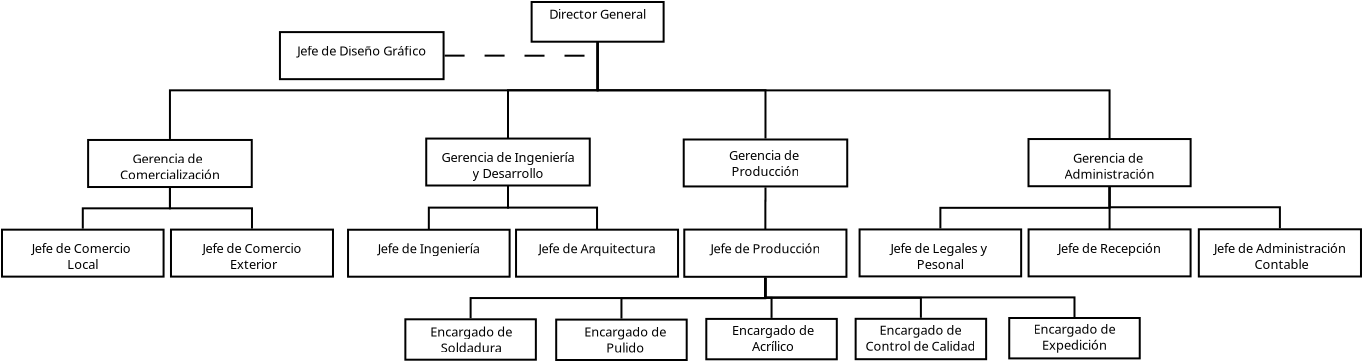 <?xml version="1.0" encoding="UTF-8"?>
<dia:diagram xmlns:dia="http://www.lysator.liu.se/~alla/dia/">
  <dia:layer name="Fondo" visible="true" active="true">
    <dia:object type="Standard - Box" version="0" id="O0">
      <dia:attribute name="obj_pos">
        <dia:point val="24.7,-28.785"/>
      </dia:attribute>
      <dia:attribute name="obj_bb">
        <dia:rectangle val="24.65,-28.835;31.35,-26.75"/>
      </dia:attribute>
      <dia:attribute name="elem_corner">
        <dia:point val="24.7,-28.785"/>
      </dia:attribute>
      <dia:attribute name="elem_width">
        <dia:real val="6.6"/>
      </dia:attribute>
      <dia:attribute name="elem_height">
        <dia:real val="1.985"/>
      </dia:attribute>
      <dia:attribute name="show_background">
        <dia:boolean val="true"/>
      </dia:attribute>
    </dia:object>
    <dia:object type="Standard - Text" version="1" id="O1">
      <dia:attribute name="obj_pos">
        <dia:point val="28,-27.793"/>
      </dia:attribute>
      <dia:attribute name="obj_bb">
        <dia:rectangle val="28,-28.387;28,-27.64"/>
      </dia:attribute>
      <dia:attribute name="text">
        <dia:composite type="text">
          <dia:attribute name="string">
            <dia:string>##</dia:string>
          </dia:attribute>
          <dia:attribute name="font">
            <dia:font family="sans" style="0" name="Helvetica"/>
          </dia:attribute>
          <dia:attribute name="height">
            <dia:real val="0.8"/>
          </dia:attribute>
          <dia:attribute name="pos">
            <dia:point val="28,-27.793"/>
          </dia:attribute>
          <dia:attribute name="color">
            <dia:color val="#000000"/>
          </dia:attribute>
          <dia:attribute name="alignment">
            <dia:enum val="0"/>
          </dia:attribute>
        </dia:composite>
      </dia:attribute>
      <dia:attribute name="valign">
        <dia:enum val="3"/>
      </dia:attribute>
      <dia:connections>
        <dia:connection handle="0" to="O0" connection="8"/>
      </dia:connections>
    </dia:object>
    <dia:object type="Standard - Text" version="1" id="O2">
      <dia:attribute name="obj_pos">
        <dia:point val="28,-27.793"/>
      </dia:attribute>
      <dia:attribute name="obj_bb">
        <dia:rectangle val="28,-28.387;28,-27.64"/>
      </dia:attribute>
      <dia:attribute name="text">
        <dia:composite type="text">
          <dia:attribute name="string">
            <dia:string>##</dia:string>
          </dia:attribute>
          <dia:attribute name="font">
            <dia:font family="sans" style="0" name="Helvetica"/>
          </dia:attribute>
          <dia:attribute name="height">
            <dia:real val="0.8"/>
          </dia:attribute>
          <dia:attribute name="pos">
            <dia:point val="28,-27.793"/>
          </dia:attribute>
          <dia:attribute name="color">
            <dia:color val="#000000"/>
          </dia:attribute>
          <dia:attribute name="alignment">
            <dia:enum val="0"/>
          </dia:attribute>
        </dia:composite>
      </dia:attribute>
      <dia:attribute name="valign">
        <dia:enum val="3"/>
      </dia:attribute>
      <dia:connections>
        <dia:connection handle="0" to="O0" connection="8"/>
      </dia:connections>
    </dia:object>
    <dia:object type="Standard - Box" version="0" id="O3">
      <dia:attribute name="obj_pos">
        <dia:point val="2.525,-21.887"/>
      </dia:attribute>
      <dia:attribute name="obj_bb">
        <dia:rectangle val="2.475,-21.938;10.757,-19.485"/>
      </dia:attribute>
      <dia:attribute name="elem_corner">
        <dia:point val="2.525,-21.887"/>
      </dia:attribute>
      <dia:attribute name="elem_width">
        <dia:real val="8.182"/>
      </dia:attribute>
      <dia:attribute name="elem_height">
        <dia:real val="2.353"/>
      </dia:attribute>
      <dia:attribute name="show_background">
        <dia:boolean val="true"/>
      </dia:attribute>
    </dia:object>
    <dia:object type="Standard - Box" version="0" id="O4">
      <dia:attribute name="obj_pos">
        <dia:point val="19.431,-21.957"/>
      </dia:attribute>
      <dia:attribute name="obj_bb">
        <dia:rectangle val="19.381,-22.008;27.657,-19.561"/>
      </dia:attribute>
      <dia:attribute name="elem_corner">
        <dia:point val="19.431,-21.957"/>
      </dia:attribute>
      <dia:attribute name="elem_width">
        <dia:real val="8.176"/>
      </dia:attribute>
      <dia:attribute name="elem_height">
        <dia:real val="2.347"/>
      </dia:attribute>
      <dia:attribute name="show_background">
        <dia:boolean val="true"/>
      </dia:attribute>
    </dia:object>
    <dia:object type="Standard - Box" version="0" id="O5">
      <dia:attribute name="obj_pos">
        <dia:point val="49.544,-21.933"/>
      </dia:attribute>
      <dia:attribute name="obj_bb">
        <dia:rectangle val="49.494,-21.983;57.7,-19.523"/>
      </dia:attribute>
      <dia:attribute name="elem_corner">
        <dia:point val="49.544,-21.933"/>
      </dia:attribute>
      <dia:attribute name="elem_width">
        <dia:real val="8.106"/>
      </dia:attribute>
      <dia:attribute name="elem_height">
        <dia:real val="2.359"/>
      </dia:attribute>
      <dia:attribute name="show_background">
        <dia:boolean val="true"/>
      </dia:attribute>
    </dia:object>
    <dia:object type="Standard - Text" version="1" id="O6">
      <dia:attribute name="obj_pos">
        <dia:point val="6.616,-20.711"/>
      </dia:attribute>
      <dia:attribute name="obj_bb">
        <dia:rectangle val="3.897,-21.306;9.335,-19.759"/>
      </dia:attribute>
      <dia:attribute name="text">
        <dia:composite type="text">
          <dia:attribute name="string">
            <dia:string>#Gerencia de 
Comercialización#</dia:string>
          </dia:attribute>
          <dia:attribute name="font">
            <dia:font family="sans" style="0" name="Helvetica"/>
          </dia:attribute>
          <dia:attribute name="height">
            <dia:real val="0.8"/>
          </dia:attribute>
          <dia:attribute name="pos">
            <dia:point val="6.616,-20.711"/>
          </dia:attribute>
          <dia:attribute name="color">
            <dia:color val="#000000"/>
          </dia:attribute>
          <dia:attribute name="alignment">
            <dia:enum val="1"/>
          </dia:attribute>
        </dia:composite>
      </dia:attribute>
      <dia:attribute name="valign">
        <dia:enum val="3"/>
      </dia:attribute>
      <dia:connections>
        <dia:connection handle="0" to="O3" connection="8"/>
      </dia:connections>
    </dia:object>
    <dia:object type="Standard - ZigZagLine" version="1" id="O7">
      <dia:attribute name="obj_pos">
        <dia:point val="28,-26.8"/>
      </dia:attribute>
      <dia:attribute name="obj_bb">
        <dia:rectangle val="6.566,-26.85;28.05,-21.888"/>
      </dia:attribute>
      <dia:attribute name="orth_points">
        <dia:point val="28,-26.8"/>
        <dia:point val="28,-24.369"/>
        <dia:point val="6.616,-24.369"/>
        <dia:point val="6.616,-21.938"/>
      </dia:attribute>
      <dia:attribute name="orth_orient">
        <dia:enum val="1"/>
        <dia:enum val="0"/>
        <dia:enum val="1"/>
      </dia:attribute>
      <dia:attribute name="autorouting">
        <dia:boolean val="true"/>
      </dia:attribute>
      <dia:connections>
        <dia:connection handle="0" to="O0" connection="6"/>
        <dia:connection handle="1" to="O3" connection="8"/>
      </dia:connections>
    </dia:object>
    <dia:object type="Standard - Text" version="1" id="O8">
      <dia:attribute name="obj_pos">
        <dia:point val="23.519,-20.784"/>
      </dia:attribute>
      <dia:attribute name="obj_bb">
        <dia:rectangle val="19.881,-21.379;27.157,-19.832"/>
      </dia:attribute>
      <dia:attribute name="text">
        <dia:composite type="text">
          <dia:attribute name="string">
            <dia:string>#Gerencia de Ingeniería
y Desarrollo#</dia:string>
          </dia:attribute>
          <dia:attribute name="font">
            <dia:font family="sans" style="0" name="Helvetica"/>
          </dia:attribute>
          <dia:attribute name="height">
            <dia:real val="0.8"/>
          </dia:attribute>
          <dia:attribute name="pos">
            <dia:point val="23.519,-20.784"/>
          </dia:attribute>
          <dia:attribute name="color">
            <dia:color val="#000000"/>
          </dia:attribute>
          <dia:attribute name="alignment">
            <dia:enum val="1"/>
          </dia:attribute>
        </dia:composite>
      </dia:attribute>
      <dia:attribute name="valign">
        <dia:enum val="3"/>
      </dia:attribute>
      <dia:connections>
        <dia:connection handle="0" to="O4" connection="8"/>
      </dia:connections>
    </dia:object>
    <dia:object type="Standard - Text" version="1" id="O9">
      <dia:attribute name="obj_pos">
        <dia:point val="53.597,-20.753"/>
      </dia:attribute>
      <dia:attribute name="obj_bb">
        <dia:rectangle val="51.206,-21.348;55.988,-19.8"/>
      </dia:attribute>
      <dia:attribute name="text">
        <dia:composite type="text">
          <dia:attribute name="string">
            <dia:string>#Gerencia de 
Administración#</dia:string>
          </dia:attribute>
          <dia:attribute name="font">
            <dia:font family="sans" style="0" name="Helvetica"/>
          </dia:attribute>
          <dia:attribute name="height">
            <dia:real val="0.8"/>
          </dia:attribute>
          <dia:attribute name="pos">
            <dia:point val="53.597,-20.753"/>
          </dia:attribute>
          <dia:attribute name="color">
            <dia:color val="#000000"/>
          </dia:attribute>
          <dia:attribute name="alignment">
            <dia:enum val="1"/>
          </dia:attribute>
        </dia:composite>
      </dia:attribute>
      <dia:attribute name="valign">
        <dia:enum val="3"/>
      </dia:attribute>
      <dia:connections>
        <dia:connection handle="0" to="O5" connection="8"/>
      </dia:connections>
    </dia:object>
    <dia:object type="Standard - ZigZagLine" version="1" id="O10">
      <dia:attribute name="obj_pos">
        <dia:point val="28,-26.8"/>
      </dia:attribute>
      <dia:attribute name="obj_bb">
        <dia:rectangle val="23.469,-26.85;28.05,-21.907"/>
      </dia:attribute>
      <dia:attribute name="orth_points">
        <dia:point val="28,-26.8"/>
        <dia:point val="28,-24.375"/>
        <dia:point val="23.519,-24.375"/>
        <dia:point val="23.519,-21.957"/>
      </dia:attribute>
      <dia:attribute name="orth_orient">
        <dia:enum val="1"/>
        <dia:enum val="0"/>
        <dia:enum val="1"/>
      </dia:attribute>
      <dia:attribute name="autorouting">
        <dia:boolean val="false"/>
      </dia:attribute>
      <dia:connections>
        <dia:connection handle="0" to="O0" connection="6"/>
        <dia:connection handle="1" to="O4" connection="1"/>
      </dia:connections>
    </dia:object>
    <dia:object type="Standard - ZigZagLine" version="1" id="O11">
      <dia:attribute name="obj_pos">
        <dia:point val="28,-26.8"/>
      </dia:attribute>
      <dia:attribute name="obj_bb">
        <dia:rectangle val="27.95,-26.85;53.647,-21.883"/>
      </dia:attribute>
      <dia:attribute name="orth_points">
        <dia:point val="28,-26.8"/>
        <dia:point val="28,-24.366"/>
        <dia:point val="53.597,-24.366"/>
        <dia:point val="53.597,-21.933"/>
      </dia:attribute>
      <dia:attribute name="orth_orient">
        <dia:enum val="1"/>
        <dia:enum val="0"/>
        <dia:enum val="1"/>
      </dia:attribute>
      <dia:attribute name="autorouting">
        <dia:boolean val="true"/>
      </dia:attribute>
      <dia:connections>
        <dia:connection handle="0" to="O0" connection="6"/>
        <dia:connection handle="1" to="O5" connection="1"/>
      </dia:connections>
    </dia:object>
    <dia:object type="Standard - Box" version="0" id="O12">
      <dia:attribute name="obj_pos">
        <dia:point val="41.098,-17.414"/>
      </dia:attribute>
      <dia:attribute name="obj_bb">
        <dia:rectangle val="41.048,-17.464;49.227,-15.016"/>
      </dia:attribute>
      <dia:attribute name="elem_corner">
        <dia:point val="41.098,-17.414"/>
      </dia:attribute>
      <dia:attribute name="elem_width">
        <dia:real val="8.079"/>
      </dia:attribute>
      <dia:attribute name="elem_height">
        <dia:real val="2.348"/>
      </dia:attribute>
      <dia:attribute name="show_background">
        <dia:boolean val="true"/>
      </dia:attribute>
    </dia:object>
    <dia:object type="Standard - Box" version="0" id="O13">
      <dia:attribute name="obj_pos">
        <dia:point val="58.06,-17.421"/>
      </dia:attribute>
      <dia:attribute name="obj_bb">
        <dia:rectangle val="58.01,-17.471;66.218,-15.011"/>
      </dia:attribute>
      <dia:attribute name="elem_corner">
        <dia:point val="58.06,-17.421"/>
      </dia:attribute>
      <dia:attribute name="elem_width">
        <dia:real val="8.108"/>
      </dia:attribute>
      <dia:attribute name="elem_height">
        <dia:real val="2.361"/>
      </dia:attribute>
      <dia:attribute name="show_background">
        <dia:boolean val="true"/>
      </dia:attribute>
    </dia:object>
    <dia:object type="Standard - Box" version="0" id="O14">
      <dia:attribute name="obj_pos">
        <dia:point val="49.548,-17.416"/>
      </dia:attribute>
      <dia:attribute name="obj_bb">
        <dia:rectangle val="49.498,-17.466;57.698,-15.016"/>
      </dia:attribute>
      <dia:attribute name="elem_corner">
        <dia:point val="49.548,-17.416"/>
      </dia:attribute>
      <dia:attribute name="elem_width">
        <dia:real val="8.1"/>
      </dia:attribute>
      <dia:attribute name="elem_height">
        <dia:real val="2.35"/>
      </dia:attribute>
      <dia:attribute name="show_background">
        <dia:boolean val="true"/>
      </dia:attribute>
    </dia:object>
    <dia:object type="Standard - Text" version="1" id="O15">
      <dia:attribute name="obj_pos">
        <dia:point val="53.598,-16.241"/>
      </dia:attribute>
      <dia:attribute name="obj_bb">
        <dia:rectangle val="50.744,-16.836;56.451,-16.089"/>
      </dia:attribute>
      <dia:attribute name="text">
        <dia:composite type="text">
          <dia:attribute name="string">
            <dia:string>#Jefe de Recepción#</dia:string>
          </dia:attribute>
          <dia:attribute name="font">
            <dia:font family="sans" style="0" name="Helvetica"/>
          </dia:attribute>
          <dia:attribute name="height">
            <dia:real val="0.8"/>
          </dia:attribute>
          <dia:attribute name="pos">
            <dia:point val="53.598,-16.241"/>
          </dia:attribute>
          <dia:attribute name="color">
            <dia:color val="#000000"/>
          </dia:attribute>
          <dia:attribute name="alignment">
            <dia:enum val="1"/>
          </dia:attribute>
        </dia:composite>
      </dia:attribute>
      <dia:attribute name="valign">
        <dia:enum val="3"/>
      </dia:attribute>
      <dia:connections>
        <dia:connection handle="0" to="O14" connection="8"/>
      </dia:connections>
    </dia:object>
    <dia:object type="Standard - Text" version="1" id="O16">
      <dia:attribute name="obj_pos">
        <dia:point val="62.114,-16.241"/>
      </dia:attribute>
      <dia:attribute name="obj_bb">
        <dia:rectangle val="58.517,-16.836;65.712,-15.288"/>
      </dia:attribute>
      <dia:attribute name="text">
        <dia:composite type="text">
          <dia:attribute name="string">
            <dia:string>#Jefe de Administración
 Contable#</dia:string>
          </dia:attribute>
          <dia:attribute name="font">
            <dia:font family="sans" style="0" name="Helvetica"/>
          </dia:attribute>
          <dia:attribute name="height">
            <dia:real val="0.8"/>
          </dia:attribute>
          <dia:attribute name="pos">
            <dia:point val="62.114,-16.241"/>
          </dia:attribute>
          <dia:attribute name="color">
            <dia:color val="#000000"/>
          </dia:attribute>
          <dia:attribute name="alignment">
            <dia:enum val="1"/>
          </dia:attribute>
        </dia:composite>
      </dia:attribute>
      <dia:attribute name="valign">
        <dia:enum val="3"/>
      </dia:attribute>
      <dia:connections>
        <dia:connection handle="0" to="O13" connection="8"/>
      </dia:connections>
    </dia:object>
    <dia:object type="Standard - Text" version="1" id="O17">
      <dia:attribute name="obj_pos">
        <dia:point val="45.137,-16.24"/>
      </dia:attribute>
      <dia:attribute name="obj_bb">
        <dia:rectangle val="42.315,-16.835;47.96,-15.287"/>
      </dia:attribute>
      <dia:attribute name="text">
        <dia:composite type="text">
          <dia:attribute name="string">
            <dia:string>#Jefe de Legales y 
Pesonal#</dia:string>
          </dia:attribute>
          <dia:attribute name="font">
            <dia:font family="sans" style="0" name="Helvetica"/>
          </dia:attribute>
          <dia:attribute name="height">
            <dia:real val="0.8"/>
          </dia:attribute>
          <dia:attribute name="pos">
            <dia:point val="45.137,-16.24"/>
          </dia:attribute>
          <dia:attribute name="color">
            <dia:color val="#000000"/>
          </dia:attribute>
          <dia:attribute name="alignment">
            <dia:enum val="1"/>
          </dia:attribute>
        </dia:composite>
      </dia:attribute>
      <dia:attribute name="valign">
        <dia:enum val="3"/>
      </dia:attribute>
      <dia:connections>
        <dia:connection handle="0" to="O12" connection="8"/>
      </dia:connections>
    </dia:object>
    <dia:object type="Standard - ZigZagLine" version="1" id="O18">
      <dia:attribute name="obj_pos">
        <dia:point val="53.597,-19.573"/>
      </dia:attribute>
      <dia:attribute name="obj_bb">
        <dia:rectangle val="53.547,-19.623;62.164,-17.422"/>
      </dia:attribute>
      <dia:attribute name="orth_points">
        <dia:point val="53.597,-19.573"/>
        <dia:point val="53.597,-18.522"/>
        <dia:point val="62.114,-18.522"/>
        <dia:point val="62.114,-17.471"/>
      </dia:attribute>
      <dia:attribute name="orth_orient">
        <dia:enum val="1"/>
        <dia:enum val="0"/>
        <dia:enum val="1"/>
      </dia:attribute>
      <dia:attribute name="autorouting">
        <dia:boolean val="true"/>
      </dia:attribute>
      <dia:connections>
        <dia:connection handle="0" to="O5" connection="6"/>
        <dia:connection handle="1" to="O13" connection="8"/>
      </dia:connections>
    </dia:object>
    <dia:object type="Standard - ZigZagLine" version="1" id="O19">
      <dia:attribute name="obj_pos">
        <dia:point val="53.597,-19.573"/>
      </dia:attribute>
      <dia:attribute name="obj_bb">
        <dia:rectangle val="53.547,-19.623;53.648,-17.366"/>
      </dia:attribute>
      <dia:attribute name="orth_points">
        <dia:point val="53.597,-19.573"/>
        <dia:point val="53.597,-18.495"/>
        <dia:point val="53.598,-18.495"/>
        <dia:point val="53.598,-17.416"/>
      </dia:attribute>
      <dia:attribute name="orth_orient">
        <dia:enum val="1"/>
        <dia:enum val="0"/>
        <dia:enum val="1"/>
      </dia:attribute>
      <dia:attribute name="autorouting">
        <dia:boolean val="true"/>
      </dia:attribute>
      <dia:connections>
        <dia:connection handle="0" to="O5" connection="6"/>
        <dia:connection handle="1" to="O14" connection="1"/>
      </dia:connections>
    </dia:object>
    <dia:object type="Standard - ZigZagLine" version="1" id="O20">
      <dia:attribute name="obj_pos">
        <dia:point val="53.597,-19.523"/>
      </dia:attribute>
      <dia:attribute name="obj_bb">
        <dia:rectangle val="45.087,-19.573;53.647,-17.414"/>
      </dia:attribute>
      <dia:attribute name="orth_points">
        <dia:point val="53.597,-19.523"/>
        <dia:point val="53.597,-18.493"/>
        <dia:point val="45.137,-18.493"/>
        <dia:point val="45.137,-17.464"/>
      </dia:attribute>
      <dia:attribute name="orth_orient">
        <dia:enum val="1"/>
        <dia:enum val="0"/>
        <dia:enum val="1"/>
      </dia:attribute>
      <dia:attribute name="autorouting">
        <dia:boolean val="true"/>
      </dia:attribute>
      <dia:connections>
        <dia:connection handle="0" to="O5" connection="8"/>
        <dia:connection handle="1" to="O12" connection="8"/>
      </dia:connections>
    </dia:object>
    <dia:object type="Standard - Box" version="0" id="O21">
      <dia:attribute name="obj_pos">
        <dia:point val="15.521,-17.398"/>
      </dia:attribute>
      <dia:attribute name="obj_bb">
        <dia:rectangle val="15.471,-17.448;23.65,-15.001"/>
      </dia:attribute>
      <dia:attribute name="elem_corner">
        <dia:point val="15.521,-17.398"/>
      </dia:attribute>
      <dia:attribute name="elem_width">
        <dia:real val="8.079"/>
      </dia:attribute>
      <dia:attribute name="elem_height">
        <dia:real val="2.348"/>
      </dia:attribute>
      <dia:attribute name="show_background">
        <dia:boolean val="true"/>
      </dia:attribute>
    </dia:object>
    <dia:object type="Standard - Box" version="0" id="O22">
      <dia:attribute name="obj_pos">
        <dia:point val="32.333,-17.406"/>
      </dia:attribute>
      <dia:attribute name="obj_bb">
        <dia:rectangle val="32.283,-17.456;40.491,-14.995"/>
      </dia:attribute>
      <dia:attribute name="elem_corner">
        <dia:point val="32.333,-17.406"/>
      </dia:attribute>
      <dia:attribute name="elem_width">
        <dia:real val="8.108"/>
      </dia:attribute>
      <dia:attribute name="elem_height">
        <dia:real val="2.361"/>
      </dia:attribute>
      <dia:attribute name="show_background">
        <dia:boolean val="true"/>
      </dia:attribute>
    </dia:object>
    <dia:object type="Standard - Box" version="0" id="O23">
      <dia:attribute name="obj_pos">
        <dia:point val="23.921,-17.401"/>
      </dia:attribute>
      <dia:attribute name="obj_bb">
        <dia:rectangle val="23.87,-17.451;32.071,-15.001"/>
      </dia:attribute>
      <dia:attribute name="elem_corner">
        <dia:point val="23.921,-17.401"/>
      </dia:attribute>
      <dia:attribute name="elem_width">
        <dia:real val="8.1"/>
      </dia:attribute>
      <dia:attribute name="elem_height">
        <dia:real val="2.35"/>
      </dia:attribute>
      <dia:attribute name="show_background">
        <dia:boolean val="true"/>
      </dia:attribute>
    </dia:object>
    <dia:object type="Standard - ZigZagLine" version="1" id="O24">
      <dia:attribute name="obj_pos">
        <dia:point val="36.393,-19.513"/>
      </dia:attribute>
      <dia:attribute name="obj_bb">
        <dia:rectangle val="36.337,-19.563;36.443,-17.356"/>
      </dia:attribute>
      <dia:attribute name="orth_points">
        <dia:point val="36.393,-19.513"/>
        <dia:point val="36.393,-18.85"/>
        <dia:point val="36.387,-18.85"/>
        <dia:point val="36.387,-17.406"/>
      </dia:attribute>
      <dia:attribute name="orth_orient">
        <dia:enum val="1"/>
        <dia:enum val="0"/>
        <dia:enum val="1"/>
      </dia:attribute>
      <dia:attribute name="autorouting">
        <dia:boolean val="false"/>
      </dia:attribute>
      <dia:connections>
        <dia:connection handle="0" to="O40" connection="8"/>
        <dia:connection handle="1" to="O22" connection="1"/>
      </dia:connections>
    </dia:object>
    <dia:object type="Standard - ZigZagLine" version="1" id="O25">
      <dia:attribute name="obj_pos">
        <dia:point val="23.519,-19.611"/>
      </dia:attribute>
      <dia:attribute name="obj_bb">
        <dia:rectangle val="23.469,-19.661;28.021,-17.351"/>
      </dia:attribute>
      <dia:attribute name="orth_points">
        <dia:point val="23.519,-19.611"/>
        <dia:point val="23.519,-18.506"/>
        <dia:point val="27.971,-18.506"/>
        <dia:point val="27.971,-17.401"/>
      </dia:attribute>
      <dia:attribute name="orth_orient">
        <dia:enum val="1"/>
        <dia:enum val="0"/>
        <dia:enum val="1"/>
      </dia:attribute>
      <dia:attribute name="autorouting">
        <dia:boolean val="true"/>
      </dia:attribute>
      <dia:connections>
        <dia:connection handle="0" to="O4" connection="6"/>
        <dia:connection handle="1" to="O23" connection="1"/>
      </dia:connections>
    </dia:object>
    <dia:object type="Standard - ZigZagLine" version="1" id="O26">
      <dia:attribute name="obj_pos">
        <dia:point val="23.519,-19.611"/>
      </dia:attribute>
      <dia:attribute name="obj_bb">
        <dia:rectangle val="19.51,-19.661;23.569,-17.348"/>
      </dia:attribute>
      <dia:attribute name="orth_points">
        <dia:point val="23.519,-19.611"/>
        <dia:point val="23.519,-18.504"/>
        <dia:point val="19.56,-18.504"/>
        <dia:point val="19.56,-17.398"/>
      </dia:attribute>
      <dia:attribute name="orth_orient">
        <dia:enum val="1"/>
        <dia:enum val="0"/>
        <dia:enum val="1"/>
      </dia:attribute>
      <dia:attribute name="autorouting">
        <dia:boolean val="true"/>
      </dia:attribute>
      <dia:connections>
        <dia:connection handle="0" to="O4" connection="6"/>
        <dia:connection handle="1" to="O21" connection="1"/>
      </dia:connections>
    </dia:object>
    <dia:object type="Standard - Text" version="1" id="O27">
      <dia:attribute name="obj_pos">
        <dia:point val="19.56,-16.224"/>
      </dia:attribute>
      <dia:attribute name="obj_bb">
        <dia:rectangle val="16.75,-16.819;22.37,-16.072"/>
      </dia:attribute>
      <dia:attribute name="text">
        <dia:composite type="text">
          <dia:attribute name="string">
            <dia:string>#Jefe de Ingeniería#</dia:string>
          </dia:attribute>
          <dia:attribute name="font">
            <dia:font family="sans" style="0" name="Helvetica"/>
          </dia:attribute>
          <dia:attribute name="height">
            <dia:real val="0.8"/>
          </dia:attribute>
          <dia:attribute name="pos">
            <dia:point val="19.56,-16.224"/>
          </dia:attribute>
          <dia:attribute name="color">
            <dia:color val="#000000"/>
          </dia:attribute>
          <dia:attribute name="alignment">
            <dia:enum val="1"/>
          </dia:attribute>
        </dia:composite>
      </dia:attribute>
      <dia:attribute name="valign">
        <dia:enum val="3"/>
      </dia:attribute>
      <dia:connections>
        <dia:connection handle="0" to="O21" connection="8"/>
      </dia:connections>
    </dia:object>
    <dia:object type="Standard - Text" version="1" id="O28">
      <dia:attribute name="obj_pos">
        <dia:point val="36.387,-16.225"/>
      </dia:attribute>
      <dia:attribute name="obj_bb">
        <dia:rectangle val="33.427,-16.82;39.347,-16.073"/>
      </dia:attribute>
      <dia:attribute name="text">
        <dia:composite type="text">
          <dia:attribute name="string">
            <dia:string>#Jefe de Producción#</dia:string>
          </dia:attribute>
          <dia:attribute name="font">
            <dia:font family="sans" style="0" name="Helvetica"/>
          </dia:attribute>
          <dia:attribute name="height">
            <dia:real val="0.8"/>
          </dia:attribute>
          <dia:attribute name="pos">
            <dia:point val="36.387,-16.225"/>
          </dia:attribute>
          <dia:attribute name="color">
            <dia:color val="#000000"/>
          </dia:attribute>
          <dia:attribute name="alignment">
            <dia:enum val="1"/>
          </dia:attribute>
        </dia:composite>
      </dia:attribute>
      <dia:attribute name="valign">
        <dia:enum val="3"/>
      </dia:attribute>
      <dia:connections>
        <dia:connection handle="0" to="O22" connection="8"/>
      </dia:connections>
    </dia:object>
    <dia:object type="Standard - Text" version="1" id="O29">
      <dia:attribute name="obj_pos">
        <dia:point val="27.971,-16.226"/>
      </dia:attribute>
      <dia:attribute name="obj_bb">
        <dia:rectangle val="24.77,-16.821;31.171,-16.073"/>
      </dia:attribute>
      <dia:attribute name="text">
        <dia:composite type="text">
          <dia:attribute name="string">
            <dia:string>#Jefe de Arquitectura#</dia:string>
          </dia:attribute>
          <dia:attribute name="font">
            <dia:font family="sans" style="0" name="Helvetica"/>
          </dia:attribute>
          <dia:attribute name="height">
            <dia:real val="0.8"/>
          </dia:attribute>
          <dia:attribute name="pos">
            <dia:point val="27.971,-16.226"/>
          </dia:attribute>
          <dia:attribute name="color">
            <dia:color val="#000000"/>
          </dia:attribute>
          <dia:attribute name="alignment">
            <dia:enum val="1"/>
          </dia:attribute>
        </dia:composite>
      </dia:attribute>
      <dia:attribute name="valign">
        <dia:enum val="3"/>
      </dia:attribute>
      <dia:connections>
        <dia:connection handle="0" to="O23" connection="8"/>
      </dia:connections>
    </dia:object>
    <dia:object type="Standard - Box" version="0" id="O30">
      <dia:attribute name="obj_pos">
        <dia:point val="12.116,-27.28"/>
      </dia:attribute>
      <dia:attribute name="obj_bb">
        <dia:rectangle val="12.066,-27.33;20.347,-24.878"/>
      </dia:attribute>
      <dia:attribute name="elem_corner">
        <dia:point val="12.116,-27.28"/>
      </dia:attribute>
      <dia:attribute name="elem_width">
        <dia:real val="8.182"/>
      </dia:attribute>
      <dia:attribute name="elem_height">
        <dia:real val="2.353"/>
      </dia:attribute>
      <dia:attribute name="show_background">
        <dia:boolean val="true"/>
      </dia:attribute>
    </dia:object>
    <dia:object type="Standard - Text" version="1" id="O31">
      <dia:attribute name="obj_pos">
        <dia:point val="28,-27.793"/>
      </dia:attribute>
      <dia:attribute name="obj_bb">
        <dia:rectangle val="25.352,-28.566;30.648,-27.019"/>
      </dia:attribute>
      <dia:attribute name="text">
        <dia:composite type="text">
          <dia:attribute name="string">
            <dia:string>#Director General
#</dia:string>
          </dia:attribute>
          <dia:attribute name="font">
            <dia:font family="sans" style="0" name="Helvetica"/>
          </dia:attribute>
          <dia:attribute name="height">
            <dia:real val="0.8"/>
          </dia:attribute>
          <dia:attribute name="pos">
            <dia:point val="28,-27.971"/>
          </dia:attribute>
          <dia:attribute name="color">
            <dia:color val="#000000"/>
          </dia:attribute>
          <dia:attribute name="alignment">
            <dia:enum val="1"/>
          </dia:attribute>
        </dia:composite>
      </dia:attribute>
      <dia:attribute name="valign">
        <dia:enum val="2"/>
      </dia:attribute>
      <dia:connections>
        <dia:connection handle="0" to="O0" connection="8"/>
      </dia:connections>
    </dia:object>
    <dia:object type="Standard - Text" version="1" id="O32">
      <dia:attribute name="obj_pos">
        <dia:point val="16.206,-26.104"/>
      </dia:attribute>
      <dia:attribute name="obj_bb">
        <dia:rectangle val="12.652,-26.699;19.76,-25.951"/>
      </dia:attribute>
      <dia:attribute name="text">
        <dia:composite type="text">
          <dia:attribute name="string">
            <dia:string>#Jefe de Diseño Gráfico#</dia:string>
          </dia:attribute>
          <dia:attribute name="font">
            <dia:font family="sans" style="0" name="Helvetica"/>
          </dia:attribute>
          <dia:attribute name="height">
            <dia:real val="0.8"/>
          </dia:attribute>
          <dia:attribute name="pos">
            <dia:point val="16.206,-26.104"/>
          </dia:attribute>
          <dia:attribute name="color">
            <dia:color val="#000000"/>
          </dia:attribute>
          <dia:attribute name="alignment">
            <dia:enum val="1"/>
          </dia:attribute>
        </dia:composite>
      </dia:attribute>
      <dia:attribute name="valign">
        <dia:enum val="3"/>
      </dia:attribute>
      <dia:connections>
        <dia:connection handle="0" to="O30" connection="8"/>
      </dia:connections>
    </dia:object>
    <dia:object type="Standard - ZigZagLine" version="1" id="O33">
      <dia:attribute name="obj_pos">
        <dia:point val="20.347,-26.104"/>
      </dia:attribute>
      <dia:attribute name="obj_bb">
        <dia:rectangle val="20.297,-26.154;28.209,-26.05"/>
      </dia:attribute>
      <dia:attribute name="orth_points">
        <dia:point val="20.347,-26.104"/>
        <dia:point val="24.253,-26.104"/>
        <dia:point val="24.253,-26.1"/>
        <dia:point val="28.159,-26.1"/>
      </dia:attribute>
      <dia:attribute name="orth_orient">
        <dia:enum val="0"/>
        <dia:enum val="1"/>
        <dia:enum val="0"/>
      </dia:attribute>
      <dia:attribute name="autorouting">
        <dia:boolean val="true"/>
      </dia:attribute>
      <dia:attribute name="line_style">
        <dia:enum val="1"/>
      </dia:attribute>
      <dia:connections>
        <dia:connection handle="0" to="O30" connection="8"/>
      </dia:connections>
    </dia:object>
    <dia:object type="Standard - Box" version="0" id="O34">
      <dia:attribute name="obj_pos">
        <dia:point val="-1.781,-17.402"/>
      </dia:attribute>
      <dia:attribute name="obj_bb">
        <dia:rectangle val="-1.831,-17.453;6.348,-15.005"/>
      </dia:attribute>
      <dia:attribute name="elem_corner">
        <dia:point val="-1.781,-17.402"/>
      </dia:attribute>
      <dia:attribute name="elem_width">
        <dia:real val="8.079"/>
      </dia:attribute>
      <dia:attribute name="elem_height">
        <dia:real val="2.348"/>
      </dia:attribute>
      <dia:attribute name="show_background">
        <dia:boolean val="true"/>
      </dia:attribute>
    </dia:object>
    <dia:object type="Standard - Box" version="0" id="O35">
      <dia:attribute name="obj_pos">
        <dia:point val="6.668,-17.405"/>
      </dia:attribute>
      <dia:attribute name="obj_bb">
        <dia:rectangle val="6.618,-17.455;14.819,-15.005"/>
      </dia:attribute>
      <dia:attribute name="elem_corner">
        <dia:point val="6.668,-17.405"/>
      </dia:attribute>
      <dia:attribute name="elem_width">
        <dia:real val="8.1"/>
      </dia:attribute>
      <dia:attribute name="elem_height">
        <dia:real val="2.35"/>
      </dia:attribute>
      <dia:attribute name="show_background">
        <dia:boolean val="true"/>
      </dia:attribute>
    </dia:object>
    <dia:object type="Standard - Text" version="1" id="O36">
      <dia:attribute name="obj_pos">
        <dia:point val="2.258,-16.229"/>
      </dia:attribute>
      <dia:attribute name="obj_bb">
        <dia:rectangle val="-0.563,-16.824;5.079,-15.276"/>
      </dia:attribute>
      <dia:attribute name="text">
        <dia:composite type="text">
          <dia:attribute name="string">
            <dia:string>#Jefe de Comercio 
Local#</dia:string>
          </dia:attribute>
          <dia:attribute name="font">
            <dia:font family="sans" style="0" name="Helvetica"/>
          </dia:attribute>
          <dia:attribute name="height">
            <dia:real val="0.8"/>
          </dia:attribute>
          <dia:attribute name="pos">
            <dia:point val="2.258,-16.229"/>
          </dia:attribute>
          <dia:attribute name="color">
            <dia:color val="#000000"/>
          </dia:attribute>
          <dia:attribute name="alignment">
            <dia:enum val="1"/>
          </dia:attribute>
        </dia:composite>
      </dia:attribute>
      <dia:attribute name="valign">
        <dia:enum val="3"/>
      </dia:attribute>
      <dia:connections>
        <dia:connection handle="0" to="O34" connection="8"/>
      </dia:connections>
    </dia:object>
    <dia:object type="Standard - Text" version="1" id="O37">
      <dia:attribute name="obj_pos">
        <dia:point val="10.719,-16.23"/>
      </dia:attribute>
      <dia:attribute name="obj_bb">
        <dia:rectangle val="7.998,-16.825;13.438,-15.277"/>
      </dia:attribute>
      <dia:attribute name="text">
        <dia:composite type="text">
          <dia:attribute name="string">
            <dia:string>#Jefe de Comercio
 Exterior#</dia:string>
          </dia:attribute>
          <dia:attribute name="font">
            <dia:font family="sans" style="0" name="Helvetica"/>
          </dia:attribute>
          <dia:attribute name="height">
            <dia:real val="0.8"/>
          </dia:attribute>
          <dia:attribute name="pos">
            <dia:point val="10.719,-16.23"/>
          </dia:attribute>
          <dia:attribute name="color">
            <dia:color val="#000000"/>
          </dia:attribute>
          <dia:attribute name="alignment">
            <dia:enum val="1"/>
          </dia:attribute>
        </dia:composite>
      </dia:attribute>
      <dia:attribute name="valign">
        <dia:enum val="3"/>
      </dia:attribute>
      <dia:connections>
        <dia:connection handle="0" to="O35" connection="8"/>
      </dia:connections>
    </dia:object>
    <dia:object type="Standard - ZigZagLine" version="1" id="O38">
      <dia:attribute name="obj_pos">
        <dia:point val="6.616,-19.485"/>
      </dia:attribute>
      <dia:attribute name="obj_bb">
        <dia:rectangle val="6.566,-19.535;10.768,-17.405"/>
      </dia:attribute>
      <dia:attribute name="orth_points">
        <dia:point val="6.616,-19.485"/>
        <dia:point val="6.616,-18.47"/>
        <dia:point val="10.719,-18.47"/>
        <dia:point val="10.719,-17.455"/>
      </dia:attribute>
      <dia:attribute name="orth_orient">
        <dia:enum val="1"/>
        <dia:enum val="0"/>
        <dia:enum val="1"/>
      </dia:attribute>
      <dia:attribute name="autorouting">
        <dia:boolean val="true"/>
      </dia:attribute>
      <dia:connections>
        <dia:connection handle="0" to="O3" connection="8"/>
        <dia:connection handle="1" to="O35" connection="8"/>
      </dia:connections>
    </dia:object>
    <dia:object type="Standard - ZigZagLine" version="1" id="O39">
      <dia:attribute name="obj_pos">
        <dia:point val="6.616,-19.485"/>
      </dia:attribute>
      <dia:attribute name="obj_bb">
        <dia:rectangle val="2.208,-19.535;6.666,-17.403"/>
      </dia:attribute>
      <dia:attribute name="orth_points">
        <dia:point val="6.616,-19.485"/>
        <dia:point val="6.616,-18.469"/>
        <dia:point val="2.258,-18.469"/>
        <dia:point val="2.258,-17.453"/>
      </dia:attribute>
      <dia:attribute name="orth_orient">
        <dia:enum val="1"/>
        <dia:enum val="0"/>
        <dia:enum val="1"/>
      </dia:attribute>
      <dia:attribute name="autorouting">
        <dia:boolean val="true"/>
      </dia:attribute>
      <dia:connections>
        <dia:connection handle="0" to="O3" connection="8"/>
        <dia:connection handle="1" to="O34" connection="8"/>
      </dia:connections>
    </dia:object>
    <dia:object type="Standard - Box" version="0" id="O40">
      <dia:attribute name="obj_pos">
        <dia:point val="32.305,-21.91"/>
      </dia:attribute>
      <dia:attribute name="obj_bb">
        <dia:rectangle val="32.255,-21.96;40.531,-19.513"/>
      </dia:attribute>
      <dia:attribute name="elem_corner">
        <dia:point val="32.305,-21.91"/>
      </dia:attribute>
      <dia:attribute name="elem_width">
        <dia:real val="8.176"/>
      </dia:attribute>
      <dia:attribute name="elem_height">
        <dia:real val="2.347"/>
      </dia:attribute>
      <dia:attribute name="show_background">
        <dia:boolean val="true"/>
      </dia:attribute>
    </dia:object>
    <dia:object type="Standard - ZigZagLine" version="1" id="O41">
      <dia:attribute name="obj_pos">
        <dia:point val="36.393,-21.96"/>
      </dia:attribute>
      <dia:attribute name="obj_bb">
        <dia:rectangle val="27.95,-26.8;36.443,-21.91"/>
      </dia:attribute>
      <dia:attribute name="orth_points">
        <dia:point val="36.393,-21.96"/>
        <dia:point val="36.393,-24.375"/>
        <dia:point val="28,-24.375"/>
        <dia:point val="28,-26.75"/>
      </dia:attribute>
      <dia:attribute name="orth_orient">
        <dia:enum val="1"/>
        <dia:enum val="0"/>
        <dia:enum val="1"/>
      </dia:attribute>
      <dia:attribute name="autorouting">
        <dia:boolean val="false"/>
      </dia:attribute>
      <dia:connections>
        <dia:connection handle="0" to="O40" connection="8"/>
        <dia:connection handle="1" to="O0" connection="8"/>
      </dia:connections>
    </dia:object>
    <dia:object type="Standard - Text" version="1" id="O42">
      <dia:attribute name="obj_pos">
        <dia:point val="36.393,-20.737"/>
      </dia:attribute>
      <dia:attribute name="obj_bb">
        <dia:rectangle val="34.359,-21.51;38.427,-19.963"/>
      </dia:attribute>
      <dia:attribute name="text">
        <dia:composite type="text">
          <dia:attribute name="string">
            <dia:string>#Gerencia de 
Producción#</dia:string>
          </dia:attribute>
          <dia:attribute name="font">
            <dia:font family="sans" style="0" name="Helvetica"/>
          </dia:attribute>
          <dia:attribute name="height">
            <dia:real val="0.8"/>
          </dia:attribute>
          <dia:attribute name="pos">
            <dia:point val="36.393,-20.915"/>
          </dia:attribute>
          <dia:attribute name="color">
            <dia:color val="#000000"/>
          </dia:attribute>
          <dia:attribute name="alignment">
            <dia:enum val="1"/>
          </dia:attribute>
        </dia:composite>
      </dia:attribute>
      <dia:attribute name="valign">
        <dia:enum val="2"/>
      </dia:attribute>
      <dia:connections>
        <dia:connection handle="0" to="O40" connection="8"/>
      </dia:connections>
    </dia:object>
    <dia:group>
      <dia:object type="Standard - Box" version="0" id="O43">
        <dia:attribute name="obj_pos">
          <dia:point val="40.901,-12.945"/>
        </dia:attribute>
        <dia:attribute name="obj_bb">
          <dia:rectangle val="40.852,-12.995;47.477,-10.875"/>
        </dia:attribute>
        <dia:attribute name="elem_corner">
          <dia:point val="40.901,-12.945"/>
        </dia:attribute>
        <dia:attribute name="elem_width">
          <dia:real val="6.525"/>
        </dia:attribute>
        <dia:attribute name="elem_height">
          <dia:real val="2.02"/>
        </dia:attribute>
        <dia:attribute name="show_background">
          <dia:boolean val="true"/>
        </dia:attribute>
      </dia:object>
      <dia:object type="Standard - Text" version="1" id="O44">
        <dia:attribute name="obj_pos">
          <dia:point val="44.14,-12.145"/>
        </dia:attribute>
        <dia:attribute name="obj_bb">
          <dia:rectangle val="41.179,-12.74;47.102,-11.193"/>
        </dia:attribute>
        <dia:attribute name="text">
          <dia:composite type="text">
            <dia:attribute name="string">
              <dia:string>#Encargado de
Control de Calidad#</dia:string>
            </dia:attribute>
            <dia:attribute name="font">
              <dia:font family="sans" style="0" name="Helvetica"/>
            </dia:attribute>
            <dia:attribute name="height">
              <dia:real val="0.8"/>
            </dia:attribute>
            <dia:attribute name="pos">
              <dia:point val="44.14,-12.145"/>
            </dia:attribute>
            <dia:attribute name="color">
              <dia:color val="#000000"/>
            </dia:attribute>
            <dia:attribute name="alignment">
              <dia:enum val="1"/>
            </dia:attribute>
          </dia:composite>
        </dia:attribute>
        <dia:attribute name="valign">
          <dia:enum val="3"/>
        </dia:attribute>
      </dia:object>
    </dia:group>
    <dia:group>
      <dia:object type="Standard - Box" version="0" id="O45">
        <dia:attribute name="obj_pos">
          <dia:point val="18.387,-12.92"/>
        </dia:attribute>
        <dia:attribute name="obj_bb">
          <dia:rectangle val="18.337,-12.97;24.962,-10.85"/>
        </dia:attribute>
        <dia:attribute name="elem_corner">
          <dia:point val="18.387,-12.92"/>
        </dia:attribute>
        <dia:attribute name="elem_width">
          <dia:real val="6.525"/>
        </dia:attribute>
        <dia:attribute name="elem_height">
          <dia:real val="2.02"/>
        </dia:attribute>
        <dia:attribute name="show_background">
          <dia:boolean val="true"/>
        </dia:attribute>
      </dia:object>
      <dia:object type="Standard - Text" version="1" id="O46">
        <dia:attribute name="obj_pos">
          <dia:point val="21.681,-12.065"/>
        </dia:attribute>
        <dia:attribute name="obj_bb">
          <dia:rectangle val="19.475,-12.66;23.887,-11.113"/>
        </dia:attribute>
        <dia:attribute name="text">
          <dia:composite type="text">
            <dia:attribute name="string">
              <dia:string>#Encargado de
Soldadura#</dia:string>
            </dia:attribute>
            <dia:attribute name="font">
              <dia:font family="sans" style="0" name="Helvetica"/>
            </dia:attribute>
            <dia:attribute name="height">
              <dia:real val="0.8"/>
            </dia:attribute>
            <dia:attribute name="pos">
              <dia:point val="21.681,-12.065"/>
            </dia:attribute>
            <dia:attribute name="color">
              <dia:color val="#000000"/>
            </dia:attribute>
            <dia:attribute name="alignment">
              <dia:enum val="1"/>
            </dia:attribute>
          </dia:composite>
        </dia:attribute>
        <dia:attribute name="valign">
          <dia:enum val="3"/>
        </dia:attribute>
      </dia:object>
    </dia:group>
    <dia:group>
      <dia:object type="Standard - Box" version="0" id="O47">
        <dia:attribute name="obj_pos">
          <dia:point val="33.434,-12.94"/>
        </dia:attribute>
        <dia:attribute name="obj_bb">
          <dia:rectangle val="33.384,-12.99;40.009,-10.87"/>
        </dia:attribute>
        <dia:attribute name="elem_corner">
          <dia:point val="33.434,-12.94"/>
        </dia:attribute>
        <dia:attribute name="elem_width">
          <dia:real val="6.525"/>
        </dia:attribute>
        <dia:attribute name="elem_height">
          <dia:real val="2.02"/>
        </dia:attribute>
        <dia:attribute name="show_background">
          <dia:boolean val="true"/>
        </dia:attribute>
      </dia:object>
      <dia:object type="Standard - Text" version="1" id="O48">
        <dia:attribute name="obj_pos">
          <dia:point val="36.763,-12.14"/>
        </dia:attribute>
        <dia:attribute name="obj_bb">
          <dia:rectangle val="34.556,-12.735;38.969,-11.188"/>
        </dia:attribute>
        <dia:attribute name="text">
          <dia:composite type="text">
            <dia:attribute name="string">
              <dia:string>#Encargado de
Acrílico#</dia:string>
            </dia:attribute>
            <dia:attribute name="font">
              <dia:font family="sans" style="0" name="Helvetica"/>
            </dia:attribute>
            <dia:attribute name="height">
              <dia:real val="0.8"/>
            </dia:attribute>
            <dia:attribute name="pos">
              <dia:point val="36.763,-12.14"/>
            </dia:attribute>
            <dia:attribute name="color">
              <dia:color val="#000000"/>
            </dia:attribute>
            <dia:attribute name="alignment">
              <dia:enum val="1"/>
            </dia:attribute>
          </dia:composite>
        </dia:attribute>
        <dia:attribute name="valign">
          <dia:enum val="3"/>
        </dia:attribute>
      </dia:object>
    </dia:group>
    <dia:group>
      <dia:object type="Standard - Box" version="0" id="O49">
        <dia:attribute name="obj_pos">
          <dia:point val="48.581,-12.985"/>
        </dia:attribute>
        <dia:attribute name="obj_bb">
          <dia:rectangle val="48.532,-13.035;55.157,-10.915"/>
        </dia:attribute>
        <dia:attribute name="elem_corner">
          <dia:point val="48.581,-12.985"/>
        </dia:attribute>
        <dia:attribute name="elem_width">
          <dia:real val="6.525"/>
        </dia:attribute>
        <dia:attribute name="elem_height">
          <dia:real val="2.02"/>
        </dia:attribute>
        <dia:attribute name="show_background">
          <dia:boolean val="true"/>
        </dia:attribute>
      </dia:object>
      <dia:object type="Standard - Text" version="1" id="O50">
        <dia:attribute name="obj_pos">
          <dia:point val="51.844,-12.2"/>
        </dia:attribute>
        <dia:attribute name="obj_bb">
          <dia:rectangle val="49.638,-12.795;54.05,-11.248"/>
        </dia:attribute>
        <dia:attribute name="text">
          <dia:composite type="text">
            <dia:attribute name="string">
              <dia:string>#Encargado de
Expedición#</dia:string>
            </dia:attribute>
            <dia:attribute name="font">
              <dia:font family="sans" style="0" name="Helvetica"/>
            </dia:attribute>
            <dia:attribute name="height">
              <dia:real val="0.8"/>
            </dia:attribute>
            <dia:attribute name="pos">
              <dia:point val="51.844,-12.2"/>
            </dia:attribute>
            <dia:attribute name="color">
              <dia:color val="#000000"/>
            </dia:attribute>
            <dia:attribute name="alignment">
              <dia:enum val="1"/>
            </dia:attribute>
          </dia:composite>
        </dia:attribute>
        <dia:attribute name="valign">
          <dia:enum val="3"/>
        </dia:attribute>
      </dia:object>
    </dia:group>
    <dia:group>
      <dia:object type="Standard - Box" version="0" id="O51">
        <dia:attribute name="obj_pos">
          <dia:point val="25.929,-12.905"/>
        </dia:attribute>
        <dia:attribute name="obj_bb">
          <dia:rectangle val="25.879,-12.955;32.504,-10.835"/>
        </dia:attribute>
        <dia:attribute name="elem_corner">
          <dia:point val="25.929,-12.905"/>
        </dia:attribute>
        <dia:attribute name="elem_width">
          <dia:real val="6.525"/>
        </dia:attribute>
        <dia:attribute name="elem_height">
          <dia:real val="2.02"/>
        </dia:attribute>
        <dia:attribute name="show_background">
          <dia:boolean val="true"/>
        </dia:attribute>
      </dia:object>
      <dia:object type="Standard - Text" version="1" id="O52">
        <dia:attribute name="obj_pos">
          <dia:point val="29.385,-12.06"/>
        </dia:attribute>
        <dia:attribute name="obj_bb">
          <dia:rectangle val="27.179,-12.655;31.591,-11.107"/>
        </dia:attribute>
        <dia:attribute name="text">
          <dia:composite type="text">
            <dia:attribute name="string">
              <dia:string>#Encargado de
Pulido#</dia:string>
            </dia:attribute>
            <dia:attribute name="font">
              <dia:font family="sans" style="0" name="Helvetica"/>
            </dia:attribute>
            <dia:attribute name="height">
              <dia:real val="0.8"/>
            </dia:attribute>
            <dia:attribute name="pos">
              <dia:point val="29.385,-12.06"/>
            </dia:attribute>
            <dia:attribute name="color">
              <dia:color val="#000000"/>
            </dia:attribute>
            <dia:attribute name="alignment">
              <dia:enum val="1"/>
            </dia:attribute>
          </dia:composite>
        </dia:attribute>
        <dia:attribute name="valign">
          <dia:enum val="3"/>
        </dia:attribute>
      </dia:object>
    </dia:group>
    <dia:object type="Standard - ZigZagLine" version="1" id="O53">
      <dia:attribute name="obj_pos">
        <dia:point val="36.697,-12.99"/>
      </dia:attribute>
      <dia:attribute name="obj_bb">
        <dia:rectangle val="36.337,-15.045;36.746,-12.94"/>
      </dia:attribute>
      <dia:attribute name="orth_points">
        <dia:point val="36.697,-12.99"/>
        <dia:point val="36.697,-13.992"/>
        <dia:point val="36.387,-13.992"/>
        <dia:point val="36.387,-14.995"/>
      </dia:attribute>
      <dia:attribute name="orth_orient">
        <dia:enum val="1"/>
        <dia:enum val="0"/>
        <dia:enum val="1"/>
      </dia:attribute>
      <dia:attribute name="autorouting">
        <dia:boolean val="true"/>
      </dia:attribute>
      <dia:connections>
        <dia:connection handle="0" to="O47" connection="8"/>
        <dia:connection handle="1" to="O22" connection="8"/>
      </dia:connections>
    </dia:object>
    <dia:object type="Standard - ZigZagLine" version="1" id="O54">
      <dia:attribute name="obj_pos">
        <dia:point val="29.192,-12.955"/>
      </dia:attribute>
      <dia:attribute name="obj_bb">
        <dia:rectangle val="29.142,-15.045;36.437,-12.905"/>
      </dia:attribute>
      <dia:attribute name="orth_points">
        <dia:point val="29.192,-12.955"/>
        <dia:point val="29.192,-13.975"/>
        <dia:point val="36.387,-13.975"/>
        <dia:point val="36.387,-14.995"/>
      </dia:attribute>
      <dia:attribute name="orth_orient">
        <dia:enum val="1"/>
        <dia:enum val="0"/>
        <dia:enum val="1"/>
      </dia:attribute>
      <dia:attribute name="autorouting">
        <dia:boolean val="true"/>
      </dia:attribute>
      <dia:connections>
        <dia:connection handle="0" to="O51" connection="8"/>
        <dia:connection handle="1" to="O22" connection="8"/>
      </dia:connections>
    </dia:object>
    <dia:object type="Standard - ZigZagLine" version="1" id="O55">
      <dia:attribute name="obj_pos">
        <dia:point val="21.649,-12.97"/>
      </dia:attribute>
      <dia:attribute name="obj_bb">
        <dia:rectangle val="21.599,-15.045;36.437,-12.92"/>
      </dia:attribute>
      <dia:attribute name="orth_points">
        <dia:point val="21.649,-12.97"/>
        <dia:point val="21.649,-13.982"/>
        <dia:point val="36.387,-13.982"/>
        <dia:point val="36.387,-14.995"/>
      </dia:attribute>
      <dia:attribute name="orth_orient">
        <dia:enum val="1"/>
        <dia:enum val="0"/>
        <dia:enum val="1"/>
      </dia:attribute>
      <dia:attribute name="autorouting">
        <dia:boolean val="true"/>
      </dia:attribute>
      <dia:connections>
        <dia:connection handle="0" to="O45" connection="8"/>
        <dia:connection handle="1" to="O22" connection="8"/>
      </dia:connections>
    </dia:object>
    <dia:object type="Standard - ZigZagLine" version="1" id="O56">
      <dia:attribute name="obj_pos">
        <dia:point val="44.164,-12.995"/>
      </dia:attribute>
      <dia:attribute name="obj_bb">
        <dia:rectangle val="36.337,-15.045;44.214,-12.945"/>
      </dia:attribute>
      <dia:attribute name="orth_points">
        <dia:point val="44.164,-12.995"/>
        <dia:point val="44.164,-13.995"/>
        <dia:point val="36.387,-13.995"/>
        <dia:point val="36.387,-14.995"/>
      </dia:attribute>
      <dia:attribute name="orth_orient">
        <dia:enum val="1"/>
        <dia:enum val="0"/>
        <dia:enum val="1"/>
      </dia:attribute>
      <dia:attribute name="autorouting">
        <dia:boolean val="true"/>
      </dia:attribute>
      <dia:connections>
        <dia:connection handle="0" to="O43" connection="8"/>
        <dia:connection handle="1" to="O22" connection="8"/>
      </dia:connections>
    </dia:object>
    <dia:object type="Standard - ZigZagLine" version="1" id="O57">
      <dia:attribute name="obj_pos">
        <dia:point val="51.844,-13.035"/>
      </dia:attribute>
      <dia:attribute name="obj_bb">
        <dia:rectangle val="36.337,-15.045;51.894,-12.985"/>
      </dia:attribute>
      <dia:attribute name="orth_points">
        <dia:point val="51.844,-13.035"/>
        <dia:point val="51.844,-14.015"/>
        <dia:point val="36.387,-14.015"/>
        <dia:point val="36.387,-14.995"/>
      </dia:attribute>
      <dia:attribute name="orth_orient">
        <dia:enum val="1"/>
        <dia:enum val="0"/>
        <dia:enum val="1"/>
      </dia:attribute>
      <dia:attribute name="autorouting">
        <dia:boolean val="true"/>
      </dia:attribute>
      <dia:connections>
        <dia:connection handle="0" to="O49" connection="8"/>
        <dia:connection handle="1" to="O22" connection="8"/>
      </dia:connections>
    </dia:object>
  </dia:layer>
</dia:diagram>
